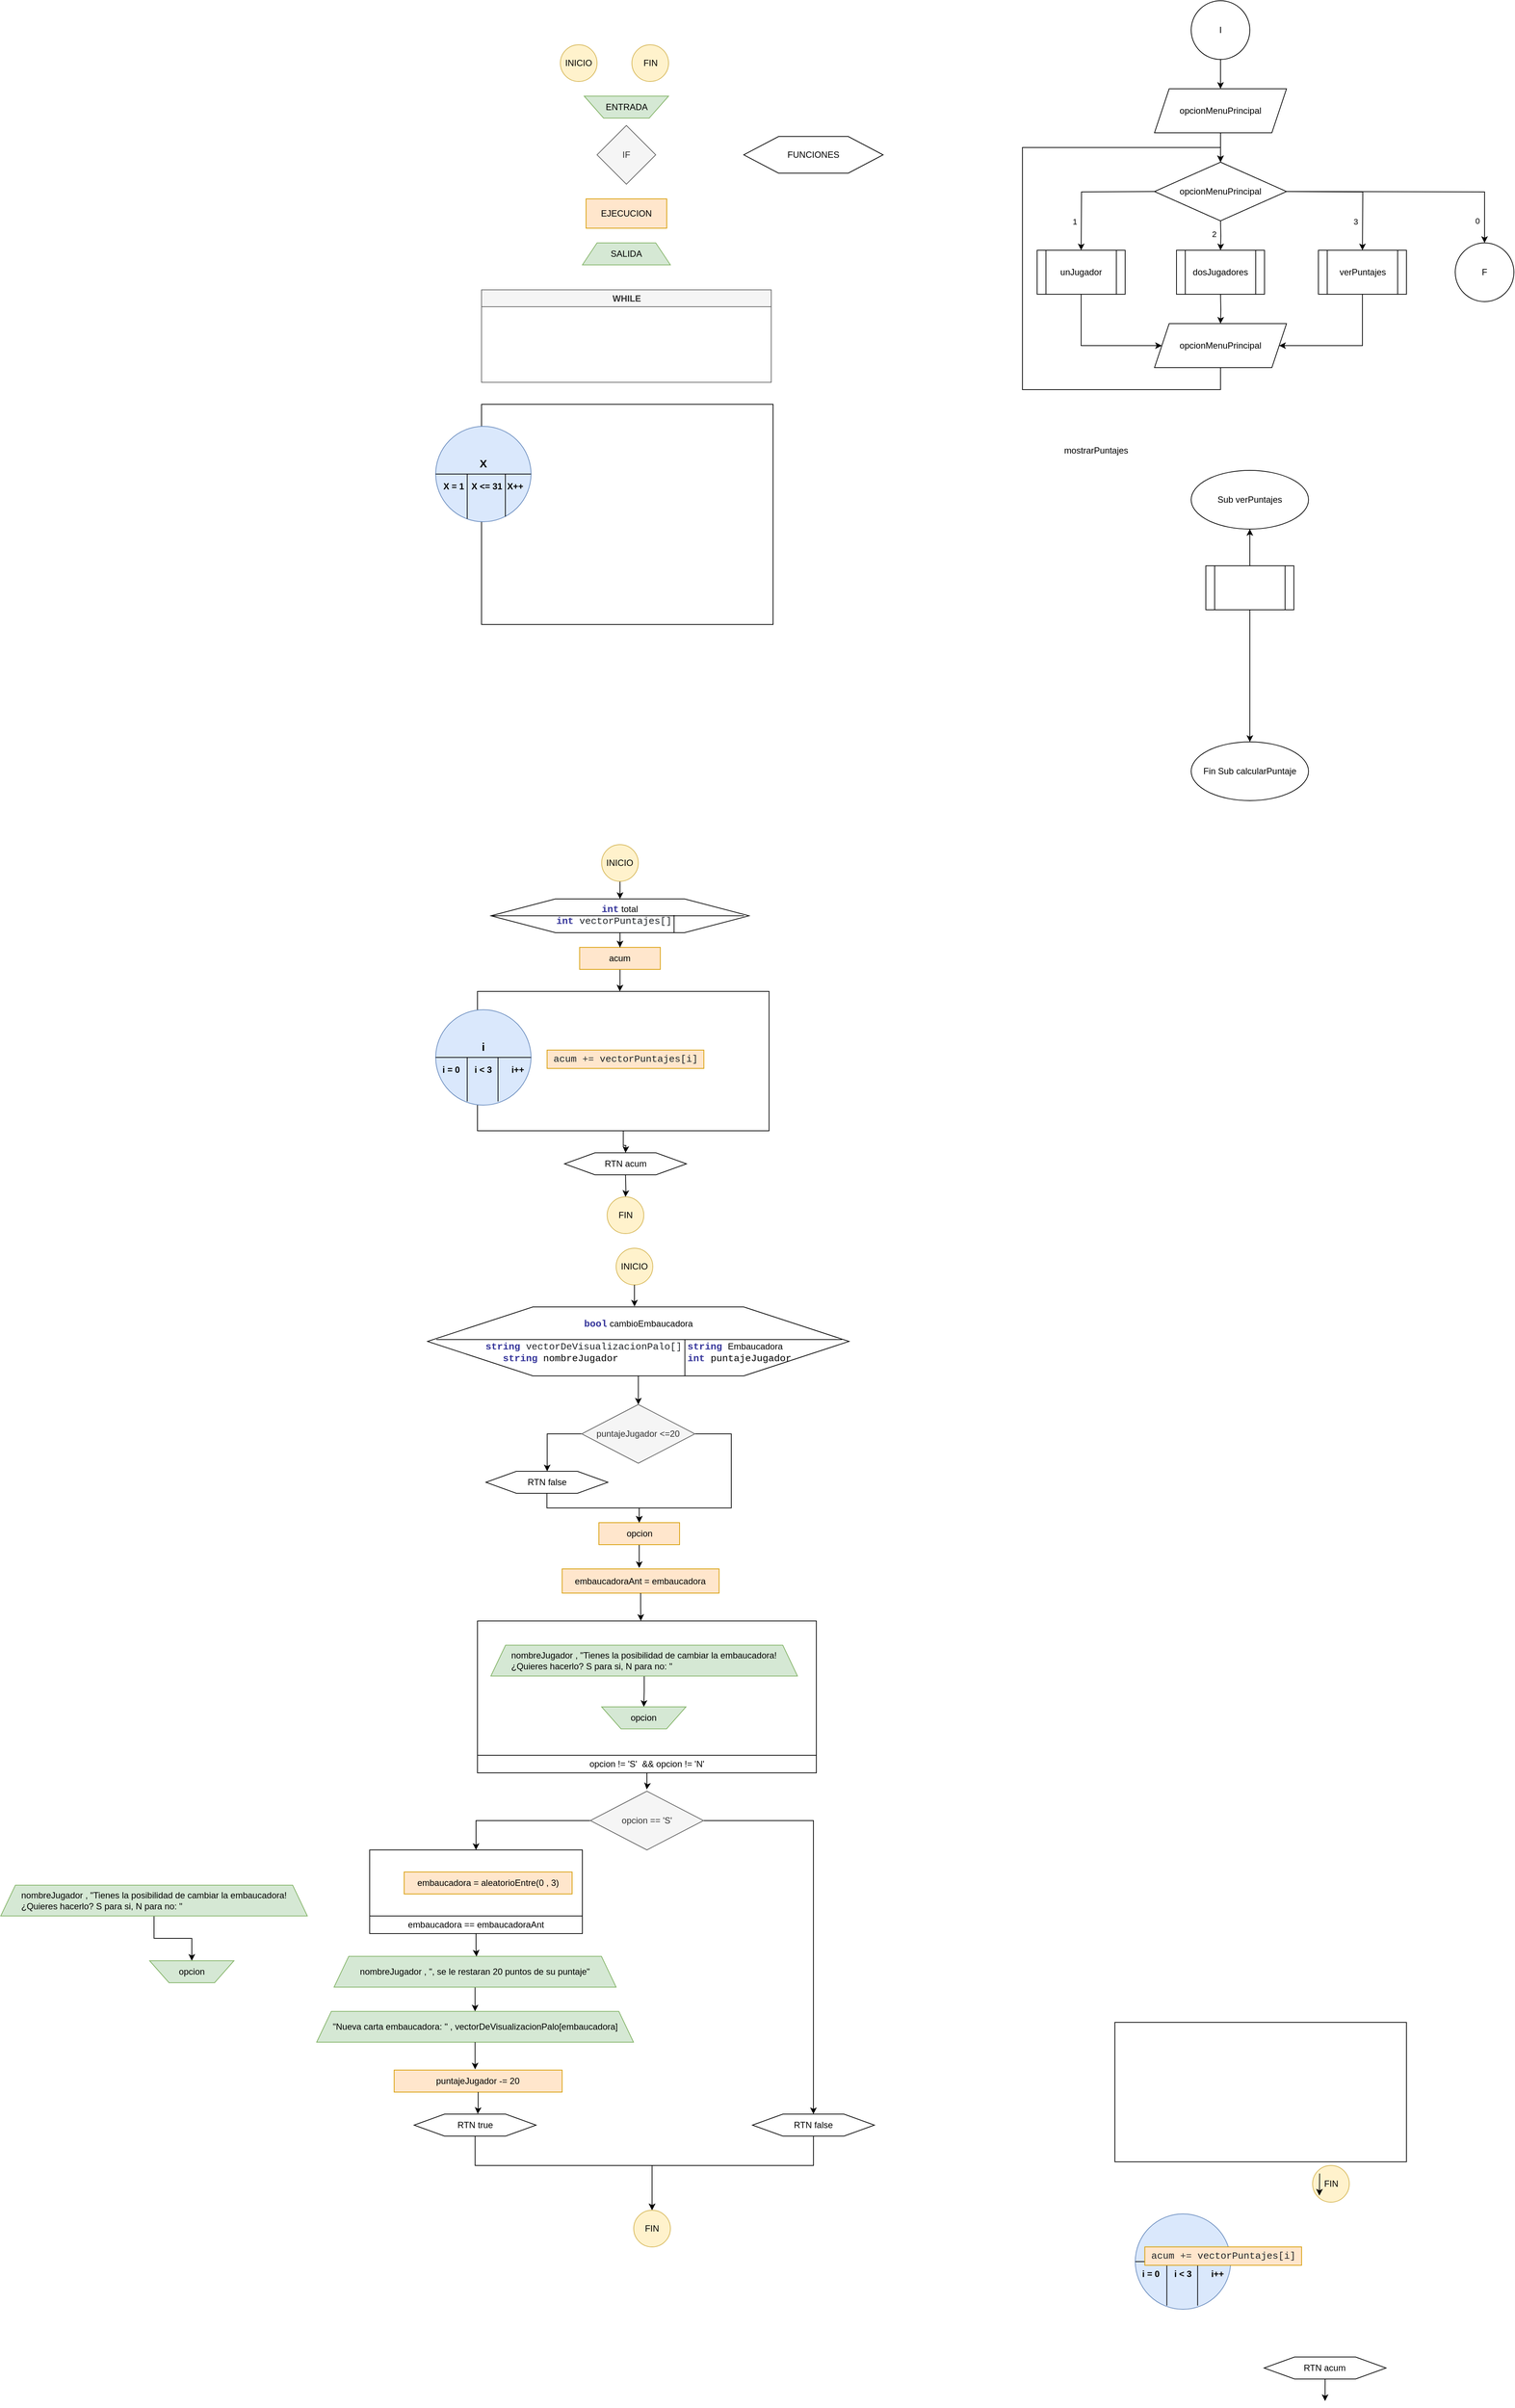 <mxfile version="24.6.3" type="github">
  <diagram id="C5RBs43oDa-KdzZeNtuy" name="Page-1">
    <mxGraphModel dx="3268" dy="691" grid="1" gridSize="10" guides="1" tooltips="1" connect="1" arrows="1" fold="1" page="1" pageScale="1" pageWidth="827" pageHeight="1169" math="0" shadow="0">
      <root>
        <mxCell id="WIyWlLk6GJQsqaUBKTNV-0" />
        <mxCell id="WIyWlLk6GJQsqaUBKTNV-1" parent="WIyWlLk6GJQsqaUBKTNV-0" />
        <mxCell id="u5qOP3ij6ND8CkqJNDUY-2" value="" style="edgeStyle=orthogonalEdgeStyle;rounded=0;orthogonalLoop=1;jettySize=auto;html=1;" parent="WIyWlLk6GJQsqaUBKTNV-1" source="HAZp1DBVg1G07Br5cqXP-0" edge="1">
          <mxGeometry relative="1" as="geometry">
            <mxPoint x="280" y="170" as="targetPoint" />
          </mxGeometry>
        </mxCell>
        <mxCell id="HAZp1DBVg1G07Br5cqXP-0" value="I" style="ellipse;whiteSpace=wrap;html=1;" parent="WIyWlLk6GJQsqaUBKTNV-1" vertex="1">
          <mxGeometry x="240" y="50" width="80" height="80" as="geometry" />
        </mxCell>
        <mxCell id="u5qOP3ij6ND8CkqJNDUY-5" value="" style="edgeStyle=orthogonalEdgeStyle;rounded=0;orthogonalLoop=1;jettySize=auto;html=1;" parent="WIyWlLk6GJQsqaUBKTNV-1" source="u5qOP3ij6ND8CkqJNDUY-3" edge="1">
          <mxGeometry relative="1" as="geometry">
            <mxPoint x="280" y="270" as="targetPoint" />
          </mxGeometry>
        </mxCell>
        <mxCell id="u5qOP3ij6ND8CkqJNDUY-3" value="opcionMenuPrincipal" style="shape=parallelogram;perimeter=parallelogramPerimeter;whiteSpace=wrap;html=1;fixedSize=1;" parent="WIyWlLk6GJQsqaUBKTNV-1" vertex="1">
          <mxGeometry x="190" y="170" width="180" height="60" as="geometry" />
        </mxCell>
        <mxCell id="u5qOP3ij6ND8CkqJNDUY-9" style="edgeStyle=orthogonalEdgeStyle;rounded=0;orthogonalLoop=1;jettySize=auto;html=1;exitX=1;exitY=0.5;exitDx=0;exitDy=0;entryX=0.5;entryY=0;entryDx=0;entryDy=0;" parent="WIyWlLk6GJQsqaUBKTNV-1" edge="1">
          <mxGeometry relative="1" as="geometry">
            <mxPoint x="370" y="310" as="sourcePoint" />
            <mxPoint x="473.5" y="390" as="targetPoint" />
          </mxGeometry>
        </mxCell>
        <mxCell id="u5qOP3ij6ND8CkqJNDUY-16" value="3" style="edgeLabel;html=1;align=center;verticalAlign=middle;resizable=0;points=[];" parent="u5qOP3ij6ND8CkqJNDUY-9" connectable="0" vertex="1">
          <mxGeometry x="0.488" y="-2" relative="1" as="geometry">
            <mxPoint x="-8" y="8" as="offset" />
          </mxGeometry>
        </mxCell>
        <mxCell id="u5qOP3ij6ND8CkqJNDUY-10" value="" style="edgeStyle=orthogonalEdgeStyle;rounded=0;orthogonalLoop=1;jettySize=auto;html=1;" parent="WIyWlLk6GJQsqaUBKTNV-1" edge="1">
          <mxGeometry relative="1" as="geometry">
            <mxPoint x="280" y="350" as="sourcePoint" />
            <mxPoint x="280" y="390" as="targetPoint" />
          </mxGeometry>
        </mxCell>
        <mxCell id="u5qOP3ij6ND8CkqJNDUY-15" value="2" style="edgeLabel;html=1;align=center;verticalAlign=middle;resizable=0;points=[];" parent="u5qOP3ij6ND8CkqJNDUY-10" connectable="0" vertex="1">
          <mxGeometry x="-0.15" relative="1" as="geometry">
            <mxPoint x="-10" as="offset" />
          </mxGeometry>
        </mxCell>
        <mxCell id="u5qOP3ij6ND8CkqJNDUY-11" style="edgeStyle=orthogonalEdgeStyle;rounded=0;orthogonalLoop=1;jettySize=auto;html=1;exitX=0;exitY=0.5;exitDx=0;exitDy=0;entryX=0.5;entryY=0;entryDx=0;entryDy=0;" parent="WIyWlLk6GJQsqaUBKTNV-1" edge="1">
          <mxGeometry relative="1" as="geometry">
            <mxPoint x="190" y="310" as="sourcePoint" />
            <mxPoint x="90" y="390" as="targetPoint" />
          </mxGeometry>
        </mxCell>
        <mxCell id="u5qOP3ij6ND8CkqJNDUY-14" value="1" style="edgeLabel;html=1;align=center;verticalAlign=middle;resizable=0;points=[];" parent="u5qOP3ij6ND8CkqJNDUY-11" connectable="0" vertex="1">
          <mxGeometry x="0.456" y="-2" relative="1" as="geometry">
            <mxPoint x="-8" y="9" as="offset" />
          </mxGeometry>
        </mxCell>
        <mxCell id="u5qOP3ij6ND8CkqJNDUY-13" style="edgeStyle=orthogonalEdgeStyle;rounded=0;orthogonalLoop=1;jettySize=auto;html=1;exitX=1;exitY=0.5;exitDx=0;exitDy=0;" parent="WIyWlLk6GJQsqaUBKTNV-1" target="u5qOP3ij6ND8CkqJNDUY-12" edge="1">
          <mxGeometry relative="1" as="geometry">
            <mxPoint x="370" y="310" as="sourcePoint" />
          </mxGeometry>
        </mxCell>
        <mxCell id="u5qOP3ij6ND8CkqJNDUY-17" value="0" style="edgeLabel;html=1;align=center;verticalAlign=middle;resizable=0;points=[];" parent="u5qOP3ij6ND8CkqJNDUY-13" connectable="0" vertex="1">
          <mxGeometry x="0.794" y="4" relative="1" as="geometry">
            <mxPoint x="-14" y="5" as="offset" />
          </mxGeometry>
        </mxCell>
        <mxCell id="u5qOP3ij6ND8CkqJNDUY-21" style="edgeStyle=orthogonalEdgeStyle;rounded=0;orthogonalLoop=1;jettySize=auto;html=1;exitX=0.5;exitY=1;exitDx=0;exitDy=0;entryX=0;entryY=0.5;entryDx=0;entryDy=0;" parent="WIyWlLk6GJQsqaUBKTNV-1" target="u5qOP3ij6ND8CkqJNDUY-20" edge="1">
          <mxGeometry relative="1" as="geometry">
            <Array as="points">
              <mxPoint x="90" y="520" />
            </Array>
            <mxPoint x="90" y="450" as="sourcePoint" />
          </mxGeometry>
        </mxCell>
        <mxCell id="u5qOP3ij6ND8CkqJNDUY-22" style="edgeStyle=orthogonalEdgeStyle;rounded=0;orthogonalLoop=1;jettySize=auto;html=1;exitX=0.5;exitY=1;exitDx=0;exitDy=0;entryX=0.5;entryY=0;entryDx=0;entryDy=0;" parent="WIyWlLk6GJQsqaUBKTNV-1" target="u5qOP3ij6ND8CkqJNDUY-20" edge="1">
          <mxGeometry relative="1" as="geometry">
            <mxPoint x="280" y="450" as="sourcePoint" />
          </mxGeometry>
        </mxCell>
        <mxCell id="u5qOP3ij6ND8CkqJNDUY-23" style="edgeStyle=orthogonalEdgeStyle;rounded=0;orthogonalLoop=1;jettySize=auto;html=1;exitX=0.5;exitY=1;exitDx=0;exitDy=0;entryX=1;entryY=0.5;entryDx=0;entryDy=0;" parent="WIyWlLk6GJQsqaUBKTNV-1" target="u5qOP3ij6ND8CkqJNDUY-20" edge="1">
          <mxGeometry relative="1" as="geometry">
            <Array as="points">
              <mxPoint x="474" y="520" />
            </Array>
            <mxPoint x="473.5" y="450" as="sourcePoint" />
          </mxGeometry>
        </mxCell>
        <mxCell id="u5qOP3ij6ND8CkqJNDUY-12" value="F" style="ellipse;whiteSpace=wrap;html=1;aspect=fixed;" parent="WIyWlLk6GJQsqaUBKTNV-1" vertex="1">
          <mxGeometry x="600" y="380" width="80" height="80" as="geometry" />
        </mxCell>
        <mxCell id="u5qOP3ij6ND8CkqJNDUY-24" style="edgeStyle=orthogonalEdgeStyle;rounded=0;orthogonalLoop=1;jettySize=auto;html=1;exitX=0.5;exitY=1;exitDx=0;exitDy=0;entryX=0.5;entryY=0;entryDx=0;entryDy=0;" parent="WIyWlLk6GJQsqaUBKTNV-1" source="u5qOP3ij6ND8CkqJNDUY-20" edge="1">
          <mxGeometry relative="1" as="geometry">
            <mxPoint x="280" y="270" as="targetPoint" />
            <Array as="points">
              <mxPoint x="280" y="580" />
              <mxPoint x="10" y="580" />
              <mxPoint x="10" y="250" />
              <mxPoint x="280" y="250" />
            </Array>
          </mxGeometry>
        </mxCell>
        <mxCell id="u5qOP3ij6ND8CkqJNDUY-20" value="opcionMenuPrincipal" style="shape=parallelogram;perimeter=parallelogramPerimeter;whiteSpace=wrap;html=1;fixedSize=1;" parent="WIyWlLk6GJQsqaUBKTNV-1" vertex="1">
          <mxGeometry x="190" y="490" width="180" height="60" as="geometry" />
        </mxCell>
        <mxCell id="u5qOP3ij6ND8CkqJNDUY-25" value="mostrarPuntajes" style="text;html=1;align=center;verticalAlign=middle;resizable=0;points=[];autosize=1;strokeColor=none;fillColor=none;" parent="WIyWlLk6GJQsqaUBKTNV-1" vertex="1">
          <mxGeometry x="50" y="648" width="120" height="30" as="geometry" />
        </mxCell>
        <mxCell id="u5qOP3ij6ND8CkqJNDUY-26" value="Sub verPuntajes" style="ellipse;whiteSpace=wrap;html=1;" parent="WIyWlLk6GJQsqaUBKTNV-1" vertex="1">
          <mxGeometry x="240" y="690" width="160" height="80" as="geometry" />
        </mxCell>
        <mxCell id="u5qOP3ij6ND8CkqJNDUY-27" value="Fin Sub calcularPuntaje" style="ellipse;whiteSpace=wrap;html=1;" parent="WIyWlLk6GJQsqaUBKTNV-1" vertex="1">
          <mxGeometry x="240" y="1060" width="160" height="80" as="geometry" />
        </mxCell>
        <mxCell id="u5qOP3ij6ND8CkqJNDUY-28" style="edgeStyle=orthogonalEdgeStyle;rounded=0;orthogonalLoop=1;jettySize=auto;html=1;exitX=0.5;exitY=1;exitDx=0;exitDy=0;" parent="WIyWlLk6GJQsqaUBKTNV-1" source="u5qOP3ij6ND8CkqJNDUY-26" target="u5qOP3ij6ND8CkqJNDUY-27" edge="1">
          <mxGeometry relative="1" as="geometry" />
        </mxCell>
        <mxCell id="u5qOP3ij6ND8CkqJNDUY-30" value="" style="edgeStyle=orthogonalEdgeStyle;rounded=0;orthogonalLoop=1;jettySize=auto;html=1;" parent="WIyWlLk6GJQsqaUBKTNV-1" source="u5qOP3ij6ND8CkqJNDUY-29" target="u5qOP3ij6ND8CkqJNDUY-26" edge="1">
          <mxGeometry relative="1" as="geometry" />
        </mxCell>
        <mxCell id="u5qOP3ij6ND8CkqJNDUY-29" value="" style="shape=process;whiteSpace=wrap;html=1;backgroundOutline=1;" parent="WIyWlLk6GJQsqaUBKTNV-1" vertex="1">
          <mxGeometry x="260" y="820" width="120" height="60" as="geometry" />
        </mxCell>
        <mxCell id="u5qOP3ij6ND8CkqJNDUY-31" value="opcionMenuPrincipal" style="rhombus;whiteSpace=wrap;html=1;" parent="WIyWlLk6GJQsqaUBKTNV-1" vertex="1">
          <mxGeometry x="190" y="270" width="180" height="80" as="geometry" />
        </mxCell>
        <mxCell id="JH2BPLY3jY3wUu7ko6vr-0" value="unJugador" style="shape=process;whiteSpace=wrap;html=1;backgroundOutline=1;" parent="WIyWlLk6GJQsqaUBKTNV-1" vertex="1">
          <mxGeometry x="30" y="390" width="120" height="60" as="geometry" />
        </mxCell>
        <mxCell id="JH2BPLY3jY3wUu7ko6vr-1" value="dosJugadores" style="shape=process;whiteSpace=wrap;html=1;backgroundOutline=1;" parent="WIyWlLk6GJQsqaUBKTNV-1" vertex="1">
          <mxGeometry x="220" y="390" width="120" height="60" as="geometry" />
        </mxCell>
        <mxCell id="JH2BPLY3jY3wUu7ko6vr-2" value="verPuntajes" style="shape=process;whiteSpace=wrap;html=1;backgroundOutline=1;" parent="WIyWlLk6GJQsqaUBKTNV-1" vertex="1">
          <mxGeometry x="413.5" y="390" width="120" height="60" as="geometry" />
        </mxCell>
        <mxCell id="6Hut0MXTEwNpOhIjhO51-0" value="EJECUCION" style="rounded=0;whiteSpace=wrap;html=1;fillColor=#ffe6cc;strokeColor=#d79b00;" vertex="1" parent="WIyWlLk6GJQsqaUBKTNV-1">
          <mxGeometry x="-585" y="320" width="110" height="40" as="geometry" />
        </mxCell>
        <mxCell id="6Hut0MXTEwNpOhIjhO51-1" value="SALIDA" style="shape=trapezoid;perimeter=trapezoidPerimeter;whiteSpace=wrap;html=1;fixedSize=1;fillColor=#d5e8d4;strokeColor=#82b366;" vertex="1" parent="WIyWlLk6GJQsqaUBKTNV-1">
          <mxGeometry x="-590" y="380" width="120" height="30" as="geometry" />
        </mxCell>
        <mxCell id="6Hut0MXTEwNpOhIjhO51-2" value="INICIO" style="ellipse;whiteSpace=wrap;html=1;aspect=fixed;fillColor=#fff2cc;strokeColor=#d6b656;" vertex="1" parent="WIyWlLk6GJQsqaUBKTNV-1">
          <mxGeometry x="-620" y="110" width="50" height="50" as="geometry" />
        </mxCell>
        <mxCell id="6Hut0MXTEwNpOhIjhO51-3" value="IF" style="rhombus;whiteSpace=wrap;html=1;fillColor=#f5f5f5;strokeColor=#666666;fontColor=#333333;" vertex="1" parent="WIyWlLk6GJQsqaUBKTNV-1">
          <mxGeometry x="-570" y="220" width="80" height="80" as="geometry" />
        </mxCell>
        <mxCell id="6Hut0MXTEwNpOhIjhO51-4" value="ENTRADA" style="verticalLabelPosition=middle;verticalAlign=middle;html=1;shape=trapezoid;perimeter=trapezoidPerimeter;whiteSpace=wrap;size=0.23;arcSize=10;flipV=1;labelPosition=center;align=center;fillColor=#d5e8d4;strokeColor=#82b366;" vertex="1" parent="WIyWlLk6GJQsqaUBKTNV-1">
          <mxGeometry x="-587.5" y="180" width="115" height="30" as="geometry" />
        </mxCell>
        <mxCell id="6Hut0MXTEwNpOhIjhO51-6" value="FIN" style="ellipse;whiteSpace=wrap;html=1;aspect=fixed;fillColor=#fff2cc;strokeColor=#d6b656;" vertex="1" parent="WIyWlLk6GJQsqaUBKTNV-1">
          <mxGeometry x="-522.5" y="110" width="50" height="50" as="geometry" />
        </mxCell>
        <mxCell id="6Hut0MXTEwNpOhIjhO51-11" value="WHILE" style="swimlane;whiteSpace=wrap;html=1;fillColor=#f5f5f5;fontColor=#333333;strokeColor=#666666;" vertex="1" parent="WIyWlLk6GJQsqaUBKTNV-1">
          <mxGeometry x="-727.5" y="444" width="395" height="126" as="geometry" />
        </mxCell>
        <mxCell id="6Hut0MXTEwNpOhIjhO51-30" value="" style="rounded=0;whiteSpace=wrap;html=1;" vertex="1" parent="WIyWlLk6GJQsqaUBKTNV-1">
          <mxGeometry x="-727.5" y="600" width="397.5" height="300" as="geometry" />
        </mxCell>
        <mxCell id="6Hut0MXTEwNpOhIjhO51-32" value="&lt;b&gt;&lt;font style=&quot;font-size: 15px;&quot;&gt;X&lt;/font&gt;&lt;/b&gt;&lt;br&gt;&lt;br&gt;&lt;b&gt;X = 1&amp;nbsp; &amp;nbsp;X &amp;lt;= 31&amp;nbsp; X++&lt;/b&gt;" style="ellipse;whiteSpace=wrap;html=1;aspect=fixed;fillColor=#dae8fc;strokeColor=#6c8ebf;" vertex="1" parent="WIyWlLk6GJQsqaUBKTNV-1">
          <mxGeometry x="-790" y="630" width="130" height="130" as="geometry" />
        </mxCell>
        <mxCell id="6Hut0MXTEwNpOhIjhO51-33" value="" style="line;strokeWidth=1;html=1;perimeter=backbonePerimeter;points=[];outlineConnect=0;" vertex="1" parent="WIyWlLk6GJQsqaUBKTNV-1">
          <mxGeometry x="-790" y="690" width="130" height="10" as="geometry" />
        </mxCell>
        <mxCell id="6Hut0MXTEwNpOhIjhO51-34" value="" style="line;strokeWidth=1;direction=south;html=1;" vertex="1" parent="WIyWlLk6GJQsqaUBKTNV-1">
          <mxGeometry x="-752" y="695" width="10" height="61" as="geometry" />
        </mxCell>
        <mxCell id="6Hut0MXTEwNpOhIjhO51-35" value="" style="line;strokeWidth=1;direction=south;html=1;" vertex="1" parent="WIyWlLk6GJQsqaUBKTNV-1">
          <mxGeometry x="-700" y="695" width="10" height="58" as="geometry" />
        </mxCell>
        <mxCell id="6Hut0MXTEwNpOhIjhO51-37" value="FUNCIONES" style="shape=hexagon;perimeter=hexagonPerimeter2;whiteSpace=wrap;html=1;size=0.25" vertex="1" parent="WIyWlLk6GJQsqaUBKTNV-1">
          <mxGeometry x="-370" y="235" width="190" height="50" as="geometry" />
        </mxCell>
        <mxCell id="6Hut0MXTEwNpOhIjhO51-60" value="" style="edgeStyle=orthogonalEdgeStyle;rounded=0;orthogonalLoop=1;jettySize=auto;html=1;" edge="1" parent="WIyWlLk6GJQsqaUBKTNV-1" source="6Hut0MXTEwNpOhIjhO51-42">
          <mxGeometry relative="1" as="geometry">
            <mxPoint x="-531.182" y="1620.0" as="targetPoint" />
          </mxGeometry>
        </mxCell>
        <mxCell id="6Hut0MXTEwNpOhIjhO51-42" value="" style="rounded=0;whiteSpace=wrap;html=1;" vertex="1" parent="WIyWlLk6GJQsqaUBKTNV-1">
          <mxGeometry x="-733" y="1400" width="397.5" height="190" as="geometry" />
        </mxCell>
        <mxCell id="6Hut0MXTEwNpOhIjhO51-43" value="&lt;span style=&quot;font-size: 15px;&quot;&gt;&lt;b&gt;i&lt;/b&gt;&lt;/span&gt;&lt;br&gt;&lt;br&gt;&lt;b&gt;i = 0&amp;nbsp; &amp;nbsp; &amp;nbsp; i &amp;lt; 3&amp;nbsp; &amp;nbsp; &amp;nbsp; &amp;nbsp; i++&lt;/b&gt;" style="ellipse;whiteSpace=wrap;html=1;aspect=fixed;fillColor=#dae8fc;strokeColor=#6c8ebf;" vertex="1" parent="WIyWlLk6GJQsqaUBKTNV-1">
          <mxGeometry x="-790" y="1425" width="130" height="130" as="geometry" />
        </mxCell>
        <mxCell id="6Hut0MXTEwNpOhIjhO51-44" value="" style="line;strokeWidth=1;html=1;perimeter=backbonePerimeter;points=[];outlineConnect=0;" vertex="1" parent="WIyWlLk6GJQsqaUBKTNV-1">
          <mxGeometry x="-790" y="1485" width="130" height="10" as="geometry" />
        </mxCell>
        <mxCell id="6Hut0MXTEwNpOhIjhO51-45" value="" style="line;strokeWidth=1;direction=south;html=1;" vertex="1" parent="WIyWlLk6GJQsqaUBKTNV-1">
          <mxGeometry x="-752" y="1490" width="10" height="60" as="geometry" />
        </mxCell>
        <mxCell id="6Hut0MXTEwNpOhIjhO51-46" value="" style="line;strokeWidth=1;direction=south;html=1;" vertex="1" parent="WIyWlLk6GJQsqaUBKTNV-1">
          <mxGeometry x="-710" y="1490" width="10" height="60" as="geometry" />
        </mxCell>
        <mxCell id="6Hut0MXTEwNpOhIjhO51-65" style="edgeStyle=orthogonalEdgeStyle;rounded=0;orthogonalLoop=1;jettySize=auto;html=1;entryX=0.5;entryY=0;entryDx=0;entryDy=0;" edge="1" parent="WIyWlLk6GJQsqaUBKTNV-1" source="6Hut0MXTEwNpOhIjhO51-47" target="6Hut0MXTEwNpOhIjhO51-51">
          <mxGeometry relative="1" as="geometry" />
        </mxCell>
        <mxCell id="6Hut0MXTEwNpOhIjhO51-47" value="INICIO" style="ellipse;whiteSpace=wrap;html=1;aspect=fixed;fillColor=#fff2cc;strokeColor=#d6b656;" vertex="1" parent="WIyWlLk6GJQsqaUBKTNV-1">
          <mxGeometry x="-563.75" y="1200" width="50" height="50" as="geometry" />
        </mxCell>
        <mxCell id="6Hut0MXTEwNpOhIjhO51-48" value="FIN" style="ellipse;whiteSpace=wrap;html=1;aspect=fixed;fillColor=#fff2cc;strokeColor=#d6b656;" vertex="1" parent="WIyWlLk6GJQsqaUBKTNV-1">
          <mxGeometry x="-556.25" y="1680" width="50" height="50" as="geometry" />
        </mxCell>
        <mxCell id="6Hut0MXTEwNpOhIjhO51-55" value="" style="edgeStyle=orthogonalEdgeStyle;rounded=0;orthogonalLoop=1;jettySize=auto;html=1;" edge="1" parent="WIyWlLk6GJQsqaUBKTNV-1" source="6Hut0MXTEwNpOhIjhO51-49">
          <mxGeometry relative="1" as="geometry">
            <mxPoint x="-539" y="1400" as="targetPoint" />
          </mxGeometry>
        </mxCell>
        <mxCell id="6Hut0MXTEwNpOhIjhO51-49" value="acum" style="rounded=0;whiteSpace=wrap;html=1;fillColor=#ffe6cc;strokeColor=#d79b00;" vertex="1" parent="WIyWlLk6GJQsqaUBKTNV-1">
          <mxGeometry x="-593.75" y="1340" width="110" height="30" as="geometry" />
        </mxCell>
        <mxCell id="6Hut0MXTEwNpOhIjhO51-51" value="&lt;span style=&quot;color: rgb(51, 51, 153); font-weight: bold; font-family: SFMono-Regular, Menlo, Monaco, Consolas, &amp;quot;Liberation Mono&amp;quot;, &amp;quot;Courier New&amp;quot;, monospace; font-size: 13.125px; text-align: left; background-color: initial;&quot;&gt;int&lt;/span&gt;&amp;nbsp;total&lt;br&gt;&lt;pre style=&quot;box-sizing: border-box; font-family: SFMono-Regular, Menlo, Monaco, Consolas, &amp;quot;Liberation Mono&amp;quot;, &amp;quot;Courier New&amp;quot;, monospace; font-size: 13.125px; margin-top: 0px; margin-bottom: 0px; overflow: auto; color: rgb(33, 37, 41); text-align: left; line-height: 16.406px;&quot; id=&quot;yui_3_17_2_1_1719522832613_25&quot;&gt;&lt;span style=&quot;box-sizing: border-box; color: rgb(51, 51, 153); font-weight: bold;&quot; id=&quot;yui_3_17_2_1_1719522832613_33&quot;&gt;int&lt;/span&gt; vectorPuntajes[]  &lt;/pre&gt;" style="shape=hexagon;perimeter=hexagonPerimeter2;whiteSpace=wrap;html=1;size=0.25" vertex="1" parent="WIyWlLk6GJQsqaUBKTNV-1">
          <mxGeometry x="-714.75" y="1274" width="352" height="46" as="geometry" />
        </mxCell>
        <mxCell id="6Hut0MXTEwNpOhIjhO51-52" value="&lt;pre style=&quot;box-sizing: border-box; font-family: SFMono-Regular, Menlo, Monaco, Consolas, &amp;quot;Liberation Mono&amp;quot;, &amp;quot;Courier New&amp;quot;, monospace; font-size: 13.125px; margin-top: 0px; margin-bottom: 0px; overflow: auto; color: rgb(33, 37, 41); text-align: left; line-height: 16.406px;&quot; id=&quot;yui_3_17_2_1_1719407686035_30&quot;&gt;acum &lt;span style=&quot;box-sizing: border-box; color: rgb(51, 51, 51);&quot;&gt;+=&lt;/span&gt; vectorPuntajes[i]&lt;/pre&gt;" style="rounded=0;whiteSpace=wrap;html=1;fillColor=#ffe6cc;strokeColor=#d79b00;" vertex="1" parent="WIyWlLk6GJQsqaUBKTNV-1">
          <mxGeometry x="-638.12" y="1480" width="213.75" height="25" as="geometry" />
        </mxCell>
        <mxCell id="6Hut0MXTEwNpOhIjhO51-58" style="edgeStyle=orthogonalEdgeStyle;rounded=0;orthogonalLoop=1;jettySize=auto;html=1;entryX=0.5;entryY=0;entryDx=0;entryDy=0;" edge="1" parent="WIyWlLk6GJQsqaUBKTNV-1" source="6Hut0MXTEwNpOhIjhO51-51" target="6Hut0MXTEwNpOhIjhO51-49">
          <mxGeometry relative="1" as="geometry" />
        </mxCell>
        <mxCell id="6Hut0MXTEwNpOhIjhO51-61" value="" style="edgeStyle=orthogonalEdgeStyle;rounded=0;orthogonalLoop=1;jettySize=auto;html=1;" edge="1" parent="WIyWlLk6GJQsqaUBKTNV-1" target="6Hut0MXTEwNpOhIjhO51-48">
          <mxGeometry relative="1" as="geometry">
            <mxPoint x="-531.182" y="1650" as="sourcePoint" />
          </mxGeometry>
        </mxCell>
        <mxCell id="6Hut0MXTEwNpOhIjhO51-62" value="" style="line;strokeWidth=1;html=1;perimeter=backbonePerimeter;points=[];outlineConnect=0;" vertex="1" parent="WIyWlLk6GJQsqaUBKTNV-1">
          <mxGeometry x="-714.75" y="1292" width="345" height="10" as="geometry" />
        </mxCell>
        <mxCell id="6Hut0MXTEwNpOhIjhO51-66" value="RTN acum" style="shape=hexagon;perimeter=hexagonPerimeter2;whiteSpace=wrap;html=1;size=0.25" vertex="1" parent="WIyWlLk6GJQsqaUBKTNV-1">
          <mxGeometry x="-614.37" y="1620" width="166.25" height="30" as="geometry" />
        </mxCell>
        <mxCell id="6Hut0MXTEwNpOhIjhO51-69" value="" style="line;strokeWidth=1;direction=south;html=1;" vertex="1" parent="WIyWlLk6GJQsqaUBKTNV-1">
          <mxGeometry x="-470" y="1296" width="10" height="24" as="geometry" />
        </mxCell>
        <mxCell id="6Hut0MXTEwNpOhIjhO51-72" value="" style="rounded=0;whiteSpace=wrap;html=1;" vertex="1" parent="WIyWlLk6GJQsqaUBKTNV-1">
          <mxGeometry x="136" y="2805" width="397.5" height="190" as="geometry" />
        </mxCell>
        <mxCell id="6Hut0MXTEwNpOhIjhO51-73" value="&lt;span style=&quot;font-size: 15px;&quot;&gt;&lt;b&gt;i&lt;/b&gt;&lt;/span&gt;&lt;br&gt;&lt;br&gt;&lt;b&gt;i = 0&amp;nbsp; &amp;nbsp; &amp;nbsp; i &amp;lt; 3&amp;nbsp; &amp;nbsp; &amp;nbsp; &amp;nbsp; i++&lt;/b&gt;" style="ellipse;whiteSpace=wrap;html=1;aspect=fixed;fillColor=#dae8fc;strokeColor=#6c8ebf;" vertex="1" parent="WIyWlLk6GJQsqaUBKTNV-1">
          <mxGeometry x="163.81" y="3066" width="130" height="130" as="geometry" />
        </mxCell>
        <mxCell id="6Hut0MXTEwNpOhIjhO51-74" value="" style="line;strokeWidth=1;html=1;perimeter=backbonePerimeter;points=[];outlineConnect=0;" vertex="1" parent="WIyWlLk6GJQsqaUBKTNV-1">
          <mxGeometry x="163.81" y="3126" width="130" height="10" as="geometry" />
        </mxCell>
        <mxCell id="6Hut0MXTEwNpOhIjhO51-75" value="" style="line;strokeWidth=1;direction=south;html=1;" vertex="1" parent="WIyWlLk6GJQsqaUBKTNV-1">
          <mxGeometry x="201.81" y="3131" width="10" height="60" as="geometry" />
        </mxCell>
        <mxCell id="6Hut0MXTEwNpOhIjhO51-76" value="" style="line;strokeWidth=1;direction=south;html=1;" vertex="1" parent="WIyWlLk6GJQsqaUBKTNV-1">
          <mxGeometry x="243.81" y="3131" width="10" height="60" as="geometry" />
        </mxCell>
        <mxCell id="6Hut0MXTEwNpOhIjhO51-79" value="FIN" style="ellipse;whiteSpace=wrap;html=1;aspect=fixed;fillColor=#fff2cc;strokeColor=#d6b656;" vertex="1" parent="WIyWlLk6GJQsqaUBKTNV-1">
          <mxGeometry x="405.56" y="3000" width="50" height="50" as="geometry" />
        </mxCell>
        <mxCell id="6Hut0MXTEwNpOhIjhO51-80" value="" style="edgeStyle=orthogonalEdgeStyle;rounded=0;orthogonalLoop=1;jettySize=auto;html=1;" edge="1" parent="WIyWlLk6GJQsqaUBKTNV-1">
          <mxGeometry relative="1" as="geometry">
            <mxPoint x="414.81" y="3041" as="targetPoint" />
            <mxPoint x="415.143" y="3011" as="sourcePoint" />
          </mxGeometry>
        </mxCell>
        <mxCell id="6Hut0MXTEwNpOhIjhO51-106" style="edgeStyle=orthogonalEdgeStyle;rounded=0;orthogonalLoop=1;jettySize=auto;html=1;" edge="1" parent="WIyWlLk6GJQsqaUBKTNV-1" source="6Hut0MXTEwNpOhIjhO51-81">
          <mxGeometry relative="1" as="geometry">
            <mxPoint x="-512.5" y="2185.778" as="targetPoint" />
          </mxGeometry>
        </mxCell>
        <mxCell id="6Hut0MXTEwNpOhIjhO51-81" value="opcion" style="rounded=0;whiteSpace=wrap;html=1;fillColor=#ffe6cc;strokeColor=#d79b00;" vertex="1" parent="WIyWlLk6GJQsqaUBKTNV-1">
          <mxGeometry x="-567.5" y="2124" width="110" height="30" as="geometry" />
        </mxCell>
        <mxCell id="6Hut0MXTEwNpOhIjhO51-92" value="" style="edgeStyle=orthogonalEdgeStyle;rounded=0;orthogonalLoop=1;jettySize=auto;html=1;" edge="1" parent="WIyWlLk6GJQsqaUBKTNV-1" source="6Hut0MXTEwNpOhIjhO51-82" target="6Hut0MXTEwNpOhIjhO51-90">
          <mxGeometry relative="1" as="geometry" />
        </mxCell>
        <mxCell id="6Hut0MXTEwNpOhIjhO51-82" value="&lt;div style=&quot;text-align: left;&quot;&gt;&lt;span style=&quot;background-color: initial; font-size: 13.125px;&quot;&gt;&lt;font face=&quot;SFMono-Regular, Menlo, Monaco, Consolas, Liberation Mono, Courier New, monospace&quot; color=&quot;#333399&quot;&gt;&lt;b&gt;&amp;nbsp;&lt;/b&gt;&lt;/font&gt;&lt;/span&gt;&lt;/div&gt;&lt;span style=&quot;background-color: initial; color: rgb(51, 51, 153); font-weight: bold; font-family: SFMono-Regular, Menlo, Monaco, Consolas, &amp;quot;Liberation Mono&amp;quot;, &amp;quot;Courier New&amp;quot;, monospace; font-size: 13.125px; text-align: left;&quot;&gt;bool&lt;/span&gt;&lt;span style=&quot;background-color: initial;&quot;&gt;&amp;nbsp;cambioEmbaucadora&lt;/span&gt;&lt;span style=&quot;background-color: initial;&quot;&gt;&lt;br&gt;&lt;br&gt;&lt;/span&gt;&lt;div&gt;&lt;pre style=&quot;box-sizing: border-box; font-family: SFMono-Regular, Menlo, Monaco, Consolas, &amp;quot;Liberation Mono&amp;quot;, &amp;quot;Courier New&amp;quot;, monospace; font-size: 13.125px; margin-top: 0px; margin-bottom: 0px; overflow: auto; text-align: left; line-height: 16.406px;&quot; id=&quot;yui_3_17_2_1_1719522832613_25&quot;&gt;&lt;span style=&quot;color: rgb(33, 37, 41);&quot;&gt;&lt;span style=&quot;box-sizing: border-box; color: rgb(51, 51, 153); font-weight: bold;&quot; id=&quot;yui_3_17_2_1_1719522832613_33&quot;&gt;string&lt;/span&gt; vectorDeVisualizacionPalo[] &lt;/span&gt;&lt;font color=&quot;#333399&quot;&gt;&lt;b&gt;string &lt;/b&gt;&lt;/font&gt;&lt;span style=&quot;color: rgb(0, 0, 0); font-family: Helvetica; font-size: 12px; text-align: center; white-space: normal; background-color: initial;&quot;&gt;Embaucadora&lt;br&gt;&lt;/span&gt;   &lt;b style=&quot;color: rgb(51, 51, 153); background-color: initial; white-space: normal;&quot;&gt;string&lt;/b&gt; nombreJugador&amp;nbsp;          &lt;span style=&quot;background-color: initial; white-space: normal;&quot;&gt;&amp;nbsp;&lt;/span&gt;&lt;b style=&quot;background-color: initial; color: rgb(51, 51, 153); white-space: normal;&quot;&gt;int&lt;/b&gt;&lt;span style=&quot;background-color: initial; white-space: normal;&quot;&gt;&amp;nbsp;puntajeJugador&lt;/span&gt;&lt;/pre&gt;&lt;pre style=&quot;box-sizing: border-box; font-family: SFMono-Regular, Menlo, Monaco, Consolas, &amp;quot;Liberation Mono&amp;quot;, &amp;quot;Courier New&amp;quot;, monospace; font-size: 13.125px; margin-top: 0px; margin-bottom: 0px; overflow: auto; text-align: left; line-height: 16.406px;&quot; id=&quot;yui_3_17_2_1_1719522832613_25&quot;&gt;&lt;font style=&quot;background-color: initial; white-space: normal;&quot; color=&quot;#212529&quot;&gt;&lt;/font&gt;&lt;/pre&gt;&lt;pre style=&quot;box-sizing: border-box; font-family: SFMono-Regular, Menlo, Monaco, Consolas, &amp;quot;Liberation Mono&amp;quot;, &amp;quot;Courier New&amp;quot;, monospace; font-size: 13.125px; margin-top: 0px; margin-bottom: 0px; overflow: auto; color: rgb(33, 37, 41); text-align: left; line-height: 16.406px;&quot; id=&quot;yui_3_17_2_1_1719522832613_25&quot;&gt;  &lt;/pre&gt;&lt;/div&gt;" style="shape=hexagon;perimeter=hexagonPerimeter2;whiteSpace=wrap;html=1;size=0.25" vertex="1" parent="WIyWlLk6GJQsqaUBKTNV-1">
          <mxGeometry x="-801.13" y="1830" width="574.75" height="94" as="geometry" />
        </mxCell>
        <mxCell id="6Hut0MXTEwNpOhIjhO51-83" value="&lt;pre style=&quot;box-sizing: border-box; font-family: SFMono-Regular, Menlo, Monaco, Consolas, &amp;quot;Liberation Mono&amp;quot;, &amp;quot;Courier New&amp;quot;, monospace; font-size: 13.125px; margin-top: 0px; margin-bottom: 0px; overflow: auto; color: rgb(33, 37, 41); text-align: left; line-height: 16.406px;&quot; id=&quot;yui_3_17_2_1_1719407686035_30&quot;&gt;acum &lt;span style=&quot;box-sizing: border-box; color: rgb(51, 51, 51);&quot;&gt;+=&lt;/span&gt; vectorPuntajes[i]&lt;/pre&gt;" style="rounded=0;whiteSpace=wrap;html=1;fillColor=#ffe6cc;strokeColor=#d79b00;" vertex="1" parent="WIyWlLk6GJQsqaUBKTNV-1">
          <mxGeometry x="176.81" y="3111" width="213.75" height="25" as="geometry" />
        </mxCell>
        <mxCell id="6Hut0MXTEwNpOhIjhO51-85" value="" style="edgeStyle=orthogonalEdgeStyle;rounded=0;orthogonalLoop=1;jettySize=auto;html=1;" edge="1" parent="WIyWlLk6GJQsqaUBKTNV-1">
          <mxGeometry relative="1" as="geometry">
            <mxPoint x="422.628" y="3291" as="sourcePoint" />
            <mxPoint x="422.56" y="3321" as="targetPoint" />
          </mxGeometry>
        </mxCell>
        <mxCell id="6Hut0MXTEwNpOhIjhO51-86" value="" style="line;strokeWidth=1;html=1;perimeter=backbonePerimeter;points=[];outlineConnect=0;" vertex="1" parent="WIyWlLk6GJQsqaUBKTNV-1">
          <mxGeometry x="-789" y="1869.5" width="553" height="10" as="geometry" />
        </mxCell>
        <mxCell id="6Hut0MXTEwNpOhIjhO51-87" value="RTN acum" style="shape=hexagon;perimeter=hexagonPerimeter2;whiteSpace=wrap;html=1;size=0.25" vertex="1" parent="WIyWlLk6GJQsqaUBKTNV-1">
          <mxGeometry x="339.44" y="3261" width="166.25" height="30" as="geometry" />
        </mxCell>
        <mxCell id="6Hut0MXTEwNpOhIjhO51-88" value="" style="line;strokeWidth=1;direction=south;html=1;" vertex="1" parent="WIyWlLk6GJQsqaUBKTNV-1">
          <mxGeometry x="-455.25" y="1874" width="10" height="50" as="geometry" />
        </mxCell>
        <mxCell id="6Hut0MXTEwNpOhIjhO51-93" style="edgeStyle=orthogonalEdgeStyle;rounded=0;orthogonalLoop=1;jettySize=auto;html=1;entryX=0.5;entryY=0;entryDx=0;entryDy=0;exitX=0;exitY=0.5;exitDx=0;exitDy=0;" edge="1" parent="WIyWlLk6GJQsqaUBKTNV-1" source="6Hut0MXTEwNpOhIjhO51-90" target="6Hut0MXTEwNpOhIjhO51-91">
          <mxGeometry relative="1" as="geometry">
            <Array as="points">
              <mxPoint x="-638" y="2003" />
              <mxPoint x="-638" y="2054" />
            </Array>
          </mxGeometry>
        </mxCell>
        <mxCell id="6Hut0MXTEwNpOhIjhO51-99" style="edgeStyle=orthogonalEdgeStyle;rounded=0;orthogonalLoop=1;jettySize=auto;html=1;entryX=0.5;entryY=0;entryDx=0;entryDy=0;" edge="1" parent="WIyWlLk6GJQsqaUBKTNV-1" source="6Hut0MXTEwNpOhIjhO51-90" target="6Hut0MXTEwNpOhIjhO51-81">
          <mxGeometry relative="1" as="geometry">
            <Array as="points">
              <mxPoint x="-387" y="2003" />
              <mxPoint x="-387" y="2104" />
              <mxPoint x="-513" y="2104" />
            </Array>
          </mxGeometry>
        </mxCell>
        <mxCell id="6Hut0MXTEwNpOhIjhO51-90" value="puntajeJugador &amp;lt;=20" style="rhombus;whiteSpace=wrap;html=1;fillColor=#f5f5f5;strokeColor=#666666;fontColor=#333333;" vertex="1" parent="WIyWlLk6GJQsqaUBKTNV-1">
          <mxGeometry x="-590.88" y="1963" width="154.25" height="80" as="geometry" />
        </mxCell>
        <mxCell id="6Hut0MXTEwNpOhIjhO51-98" style="edgeStyle=orthogonalEdgeStyle;rounded=0;orthogonalLoop=1;jettySize=auto;html=1;" edge="1" parent="WIyWlLk6GJQsqaUBKTNV-1" source="6Hut0MXTEwNpOhIjhO51-91" target="6Hut0MXTEwNpOhIjhO51-81">
          <mxGeometry relative="1" as="geometry" />
        </mxCell>
        <mxCell id="6Hut0MXTEwNpOhIjhO51-91" value="RTN false" style="shape=hexagon;perimeter=hexagonPerimeter2;whiteSpace=wrap;html=1;size=0.25" vertex="1" parent="WIyWlLk6GJQsqaUBKTNV-1">
          <mxGeometry x="-721.5" y="2054" width="166.25" height="30" as="geometry" />
        </mxCell>
        <mxCell id="6Hut0MXTEwNpOhIjhO51-94" value="INICIO" style="ellipse;whiteSpace=wrap;html=1;aspect=fixed;fillColor=#fff2cc;strokeColor=#d6b656;" vertex="1" parent="WIyWlLk6GJQsqaUBKTNV-1">
          <mxGeometry x="-544" y="1750" width="50" height="50" as="geometry" />
        </mxCell>
        <mxCell id="6Hut0MXTEwNpOhIjhO51-96" style="edgeStyle=orthogonalEdgeStyle;rounded=0;orthogonalLoop=1;jettySize=auto;html=1;entryX=0.491;entryY=-0.006;entryDx=0;entryDy=0;entryPerimeter=0;" edge="1" parent="WIyWlLk6GJQsqaUBKTNV-1" source="6Hut0MXTEwNpOhIjhO51-94" target="6Hut0MXTEwNpOhIjhO51-82">
          <mxGeometry relative="1" as="geometry" />
        </mxCell>
        <mxCell id="6Hut0MXTEwNpOhIjhO51-97" value="embaucadoraAnt = embaucadora" style="rounded=0;whiteSpace=wrap;html=1;fillColor=#ffe6cc;strokeColor=#d79b00;" vertex="1" parent="WIyWlLk6GJQsqaUBKTNV-1">
          <mxGeometry x="-617.62" y="2187" width="214" height="33" as="geometry" />
        </mxCell>
        <mxCell id="6Hut0MXTEwNpOhIjhO51-100" value="" style="rounded=0;whiteSpace=wrap;html=1;" vertex="1" parent="WIyWlLk6GJQsqaUBKTNV-1">
          <mxGeometry x="-733" y="2258" width="462" height="183" as="geometry" />
        </mxCell>
        <mxCell id="6Hut0MXTEwNpOhIjhO51-103" style="edgeStyle=orthogonalEdgeStyle;rounded=0;orthogonalLoop=1;jettySize=auto;html=1;entryX=0.5;entryY=0;entryDx=0;entryDy=0;" edge="1" parent="WIyWlLk6GJQsqaUBKTNV-1" source="6Hut0MXTEwNpOhIjhO51-101" target="6Hut0MXTEwNpOhIjhO51-102">
          <mxGeometry relative="1" as="geometry" />
        </mxCell>
        <mxCell id="6Hut0MXTEwNpOhIjhO51-101" value="&lt;div style=&quot;text-align: left;&quot;&gt;&lt;span style=&quot;background-color: initial;&quot;&gt;nombreJugador , &quot;Tienes la posibilidad de cambiar la embaucadora!&lt;br&gt;¿Quieres hacerlo? S para si, N para no: &quot;&lt;/span&gt;&lt;/div&gt;" style="shape=trapezoid;perimeter=trapezoidPerimeter;whiteSpace=wrap;html=1;fixedSize=1;fillColor=#d5e8d4;strokeColor=#82b366;" vertex="1" parent="WIyWlLk6GJQsqaUBKTNV-1">
          <mxGeometry x="-714.75" y="2291" width="418" height="42" as="geometry" />
        </mxCell>
        <mxCell id="6Hut0MXTEwNpOhIjhO51-102" value="opcion" style="verticalLabelPosition=middle;verticalAlign=middle;html=1;shape=trapezoid;perimeter=trapezoidPerimeter;whiteSpace=wrap;size=0.23;arcSize=10;flipV=1;labelPosition=center;align=center;fillColor=#d5e8d4;strokeColor=#82b366;" vertex="1" parent="WIyWlLk6GJQsqaUBKTNV-1">
          <mxGeometry x="-563.75" y="2375" width="115" height="30" as="geometry" />
        </mxCell>
        <mxCell id="6Hut0MXTEwNpOhIjhO51-105" style="edgeStyle=orthogonalEdgeStyle;rounded=0;orthogonalLoop=1;jettySize=auto;html=1;entryX=0.482;entryY=-0.001;entryDx=0;entryDy=0;entryPerimeter=0;" edge="1" parent="WIyWlLk6GJQsqaUBKTNV-1" source="6Hut0MXTEwNpOhIjhO51-97" target="6Hut0MXTEwNpOhIjhO51-100">
          <mxGeometry relative="1" as="geometry" />
        </mxCell>
        <mxCell id="6Hut0MXTEwNpOhIjhO51-107" value="opcion != &#39;S&#39;&amp;nbsp; &amp;amp;&amp;amp; opcion != &#39;N&#39;" style="rounded=0;whiteSpace=wrap;html=1;" vertex="1" parent="WIyWlLk6GJQsqaUBKTNV-1">
          <mxGeometry x="-733" y="2441" width="462" height="24" as="geometry" />
        </mxCell>
        <mxCell id="6Hut0MXTEwNpOhIjhO51-117" style="edgeStyle=orthogonalEdgeStyle;rounded=0;orthogonalLoop=1;jettySize=auto;html=1;entryX=0.5;entryY=0;entryDx=0;entryDy=0;" edge="1" parent="WIyWlLk6GJQsqaUBKTNV-1" source="6Hut0MXTEwNpOhIjhO51-108" target="6Hut0MXTEwNpOhIjhO51-110">
          <mxGeometry relative="1" as="geometry" />
        </mxCell>
        <mxCell id="6Hut0MXTEwNpOhIjhO51-123" style="edgeStyle=orthogonalEdgeStyle;rounded=0;orthogonalLoop=1;jettySize=auto;html=1;entryX=0.5;entryY=0;entryDx=0;entryDy=0;" edge="1" parent="WIyWlLk6GJQsqaUBKTNV-1" source="6Hut0MXTEwNpOhIjhO51-108" target="6Hut0MXTEwNpOhIjhO51-122">
          <mxGeometry relative="1" as="geometry" />
        </mxCell>
        <mxCell id="6Hut0MXTEwNpOhIjhO51-108" value="opcion == &#39;S&#39;" style="rhombus;whiteSpace=wrap;html=1;fillColor=#f5f5f5;strokeColor=#666666;fontColor=#333333;" vertex="1" parent="WIyWlLk6GJQsqaUBKTNV-1">
          <mxGeometry x="-579.13" y="2490" width="154.25" height="80" as="geometry" />
        </mxCell>
        <mxCell id="6Hut0MXTEwNpOhIjhO51-110" value="" style="rounded=0;whiteSpace=wrap;html=1;" vertex="1" parent="WIyWlLk6GJQsqaUBKTNV-1">
          <mxGeometry x="-880" y="2570" width="290" height="90" as="geometry" />
        </mxCell>
        <mxCell id="6Hut0MXTEwNpOhIjhO51-111" style="edgeStyle=orthogonalEdgeStyle;rounded=0;orthogonalLoop=1;jettySize=auto;html=1;entryX=0.5;entryY=0;entryDx=0;entryDy=0;" edge="1" parent="WIyWlLk6GJQsqaUBKTNV-1" source="6Hut0MXTEwNpOhIjhO51-112" target="6Hut0MXTEwNpOhIjhO51-113">
          <mxGeometry relative="1" as="geometry" />
        </mxCell>
        <mxCell id="6Hut0MXTEwNpOhIjhO51-112" value="&lt;div style=&quot;text-align: left;&quot;&gt;&lt;span style=&quot;background-color: initial;&quot;&gt;nombreJugador , &quot;Tienes la posibilidad de cambiar la embaucadora!&lt;br&gt;¿Quieres hacerlo? S para si, N para no: &quot;&lt;/span&gt;&lt;/div&gt;" style="shape=trapezoid;perimeter=trapezoidPerimeter;whiteSpace=wrap;html=1;fixedSize=1;fillColor=#d5e8d4;strokeColor=#82b366;" vertex="1" parent="WIyWlLk6GJQsqaUBKTNV-1">
          <mxGeometry x="-1383" y="2618" width="418" height="42" as="geometry" />
        </mxCell>
        <mxCell id="6Hut0MXTEwNpOhIjhO51-113" value="opcion" style="verticalLabelPosition=middle;verticalAlign=middle;html=1;shape=trapezoid;perimeter=trapezoidPerimeter;whiteSpace=wrap;size=0.23;arcSize=10;flipV=1;labelPosition=center;align=center;fillColor=#d5e8d4;strokeColor=#82b366;" vertex="1" parent="WIyWlLk6GJQsqaUBKTNV-1">
          <mxGeometry x="-1180" y="2721" width="115" height="30" as="geometry" />
        </mxCell>
        <mxCell id="6Hut0MXTEwNpOhIjhO51-115" value="embaucadora = aleatorioEntre(0 , 3)" style="rounded=0;whiteSpace=wrap;html=1;fillColor=#ffe6cc;strokeColor=#d79b00;" vertex="1" parent="WIyWlLk6GJQsqaUBKTNV-1">
          <mxGeometry x="-833" y="2600" width="229" height="30" as="geometry" />
        </mxCell>
        <mxCell id="6Hut0MXTEwNpOhIjhO51-116" value="embaucadora == embaucadoraAnt" style="rounded=0;whiteSpace=wrap;html=1;" vertex="1" parent="WIyWlLk6GJQsqaUBKTNV-1">
          <mxGeometry x="-880" y="2660" width="290" height="24" as="geometry" />
        </mxCell>
        <mxCell id="6Hut0MXTEwNpOhIjhO51-125" style="edgeStyle=orthogonalEdgeStyle;rounded=0;orthogonalLoop=1;jettySize=auto;html=1;entryX=0.5;entryY=0;entryDx=0;entryDy=0;" edge="1" parent="WIyWlLk6GJQsqaUBKTNV-1" source="6Hut0MXTEwNpOhIjhO51-118" target="6Hut0MXTEwNpOhIjhO51-119">
          <mxGeometry relative="1" as="geometry" />
        </mxCell>
        <mxCell id="6Hut0MXTEwNpOhIjhO51-118" value="&lt;div style=&quot;text-align: left;&quot;&gt;&lt;span style=&quot;background-color: initial;&quot;&gt;nombreJugador , &quot;, se le restaran 20 puntos de su puntaje&quot;&lt;/span&gt;&lt;/div&gt;" style="shape=trapezoid;perimeter=trapezoidPerimeter;whiteSpace=wrap;html=1;fixedSize=1;fillColor=#d5e8d4;strokeColor=#82b366;" vertex="1" parent="WIyWlLk6GJQsqaUBKTNV-1">
          <mxGeometry x="-928.56" y="2715" width="384.56" height="42" as="geometry" />
        </mxCell>
        <mxCell id="6Hut0MXTEwNpOhIjhO51-119" value="&lt;div style=&quot;text-align: left;&quot;&gt;&lt;span style=&quot;background-color: initial;&quot;&gt;&quot;Nueva carta embaucadora: &quot; , vectorDeVisualizacionPalo[embaucadora]&lt;/span&gt;&lt;/div&gt;" style="shape=trapezoid;perimeter=trapezoidPerimeter;whiteSpace=wrap;html=1;fixedSize=1;fillColor=#d5e8d4;strokeColor=#82b366;" vertex="1" parent="WIyWlLk6GJQsqaUBKTNV-1">
          <mxGeometry x="-952.28" y="2790" width="432" height="42" as="geometry" />
        </mxCell>
        <mxCell id="6Hut0MXTEwNpOhIjhO51-120" value="puntajeJugador -= 20" style="rounded=0;whiteSpace=wrap;html=1;fillColor=#ffe6cc;strokeColor=#d79b00;" vertex="1" parent="WIyWlLk6GJQsqaUBKTNV-1">
          <mxGeometry x="-846.62" y="2870" width="229" height="30" as="geometry" />
        </mxCell>
        <mxCell id="6Hut0MXTEwNpOhIjhO51-131" style="edgeStyle=orthogonalEdgeStyle;rounded=0;orthogonalLoop=1;jettySize=auto;html=1;" edge="1" parent="WIyWlLk6GJQsqaUBKTNV-1" source="6Hut0MXTEwNpOhIjhO51-121" target="6Hut0MXTEwNpOhIjhO51-130">
          <mxGeometry relative="1" as="geometry">
            <Array as="points">
              <mxPoint x="-736" y="3000" />
              <mxPoint x="-495" y="3000" />
            </Array>
          </mxGeometry>
        </mxCell>
        <mxCell id="6Hut0MXTEwNpOhIjhO51-121" value="RTN true" style="shape=hexagon;perimeter=hexagonPerimeter2;whiteSpace=wrap;html=1;size=0.25" vertex="1" parent="WIyWlLk6GJQsqaUBKTNV-1">
          <mxGeometry x="-819.4" y="2930" width="166.25" height="30" as="geometry" />
        </mxCell>
        <mxCell id="6Hut0MXTEwNpOhIjhO51-132" style="edgeStyle=orthogonalEdgeStyle;rounded=0;orthogonalLoop=1;jettySize=auto;html=1;entryX=0.5;entryY=0;entryDx=0;entryDy=0;" edge="1" parent="WIyWlLk6GJQsqaUBKTNV-1" source="6Hut0MXTEwNpOhIjhO51-122" target="6Hut0MXTEwNpOhIjhO51-130">
          <mxGeometry relative="1" as="geometry">
            <Array as="points">
              <mxPoint x="-275" y="3000" />
              <mxPoint x="-495" y="3000" />
            </Array>
          </mxGeometry>
        </mxCell>
        <mxCell id="6Hut0MXTEwNpOhIjhO51-122" value="RTN false" style="shape=hexagon;perimeter=hexagonPerimeter2;whiteSpace=wrap;html=1;size=0.25" vertex="1" parent="WIyWlLk6GJQsqaUBKTNV-1">
          <mxGeometry x="-358.12" y="2930" width="166.25" height="30" as="geometry" />
        </mxCell>
        <mxCell id="6Hut0MXTEwNpOhIjhO51-124" style="edgeStyle=orthogonalEdgeStyle;rounded=0;orthogonalLoop=1;jettySize=auto;html=1;entryX=0.505;entryY=0.005;entryDx=0;entryDy=0;entryPerimeter=0;" edge="1" parent="WIyWlLk6GJQsqaUBKTNV-1" source="6Hut0MXTEwNpOhIjhO51-116" target="6Hut0MXTEwNpOhIjhO51-118">
          <mxGeometry relative="1" as="geometry" />
        </mxCell>
        <mxCell id="6Hut0MXTEwNpOhIjhO51-126" style="edgeStyle=orthogonalEdgeStyle;rounded=0;orthogonalLoop=1;jettySize=auto;html=1;entryX=0.482;entryY=-0.033;entryDx=0;entryDy=0;entryPerimeter=0;" edge="1" parent="WIyWlLk6GJQsqaUBKTNV-1" source="6Hut0MXTEwNpOhIjhO51-119" target="6Hut0MXTEwNpOhIjhO51-120">
          <mxGeometry relative="1" as="geometry" />
        </mxCell>
        <mxCell id="6Hut0MXTEwNpOhIjhO51-127" style="edgeStyle=orthogonalEdgeStyle;rounded=0;orthogonalLoop=1;jettySize=auto;html=1;entryX=0.522;entryY=-0.011;entryDx=0;entryDy=0;entryPerimeter=0;" edge="1" parent="WIyWlLk6GJQsqaUBKTNV-1" source="6Hut0MXTEwNpOhIjhO51-120" target="6Hut0MXTEwNpOhIjhO51-121">
          <mxGeometry relative="1" as="geometry" />
        </mxCell>
        <mxCell id="6Hut0MXTEwNpOhIjhO51-130" value="FIN" style="ellipse;whiteSpace=wrap;html=1;aspect=fixed;fillColor=#fff2cc;strokeColor=#d6b656;" vertex="1" parent="WIyWlLk6GJQsqaUBKTNV-1">
          <mxGeometry x="-520" y="3061" width="50" height="50" as="geometry" />
        </mxCell>
        <mxCell id="6Hut0MXTEwNpOhIjhO51-133" style="edgeStyle=orthogonalEdgeStyle;rounded=0;orthogonalLoop=1;jettySize=auto;html=1;entryX=0.498;entryY=-0.031;entryDx=0;entryDy=0;entryPerimeter=0;" edge="1" parent="WIyWlLk6GJQsqaUBKTNV-1" source="6Hut0MXTEwNpOhIjhO51-107" target="6Hut0MXTEwNpOhIjhO51-108">
          <mxGeometry relative="1" as="geometry" />
        </mxCell>
      </root>
    </mxGraphModel>
  </diagram>
</mxfile>
